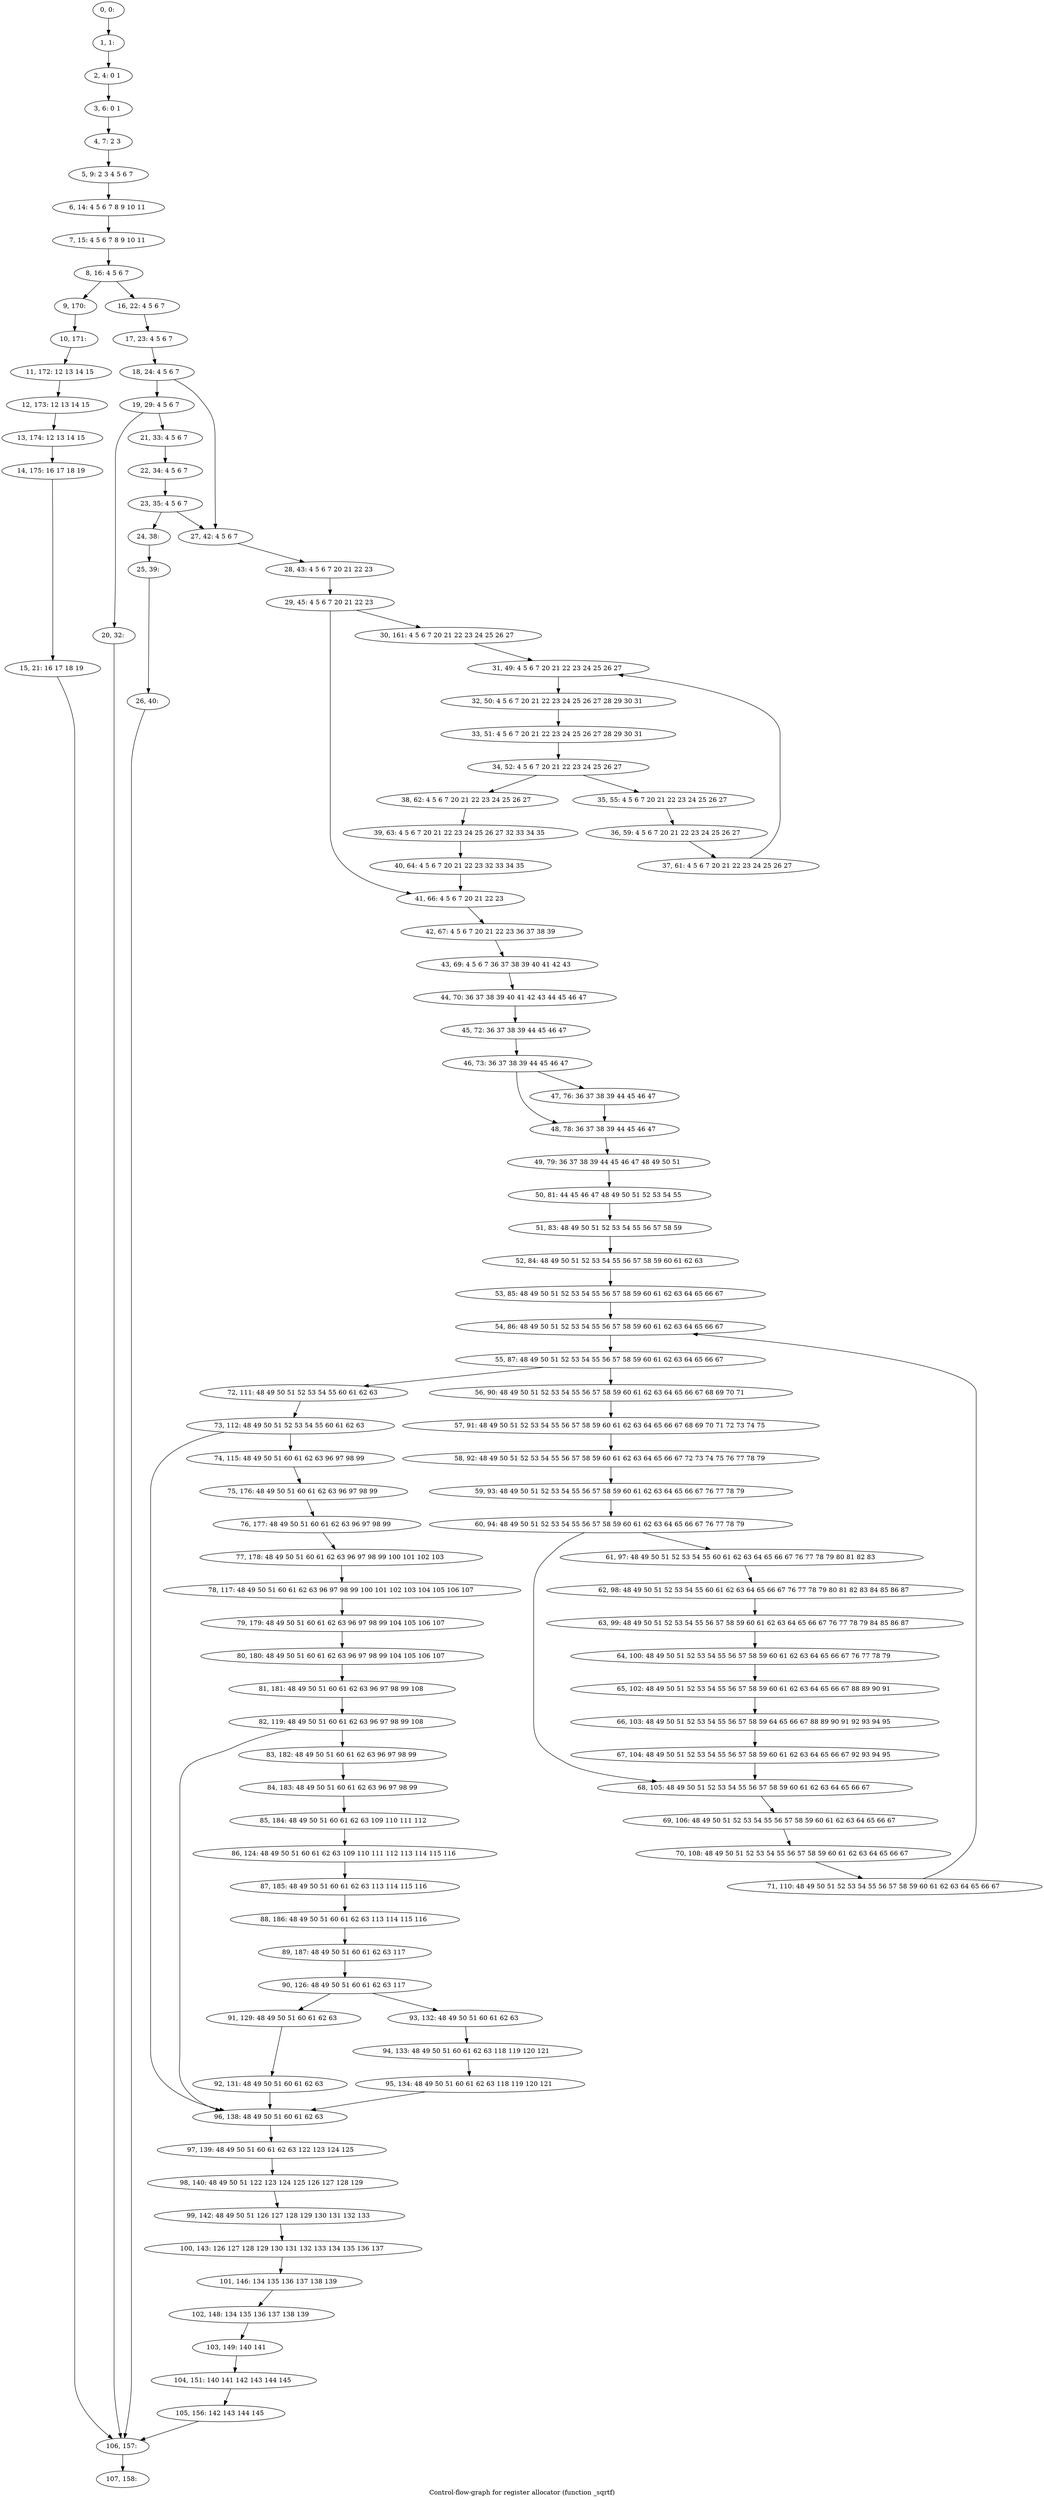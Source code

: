 digraph G {
graph [label="Control-flow-graph for register allocator (function _sqrtf)"]
0[label="0, 0: "];
1[label="1, 1: "];
2[label="2, 4: 0 1 "];
3[label="3, 6: 0 1 "];
4[label="4, 7: 2 3 "];
5[label="5, 9: 2 3 4 5 6 7 "];
6[label="6, 14: 4 5 6 7 8 9 10 11 "];
7[label="7, 15: 4 5 6 7 8 9 10 11 "];
8[label="8, 16: 4 5 6 7 "];
9[label="9, 170: "];
10[label="10, 171: "];
11[label="11, 172: 12 13 14 15 "];
12[label="12, 173: 12 13 14 15 "];
13[label="13, 174: 12 13 14 15 "];
14[label="14, 175: 16 17 18 19 "];
15[label="15, 21: 16 17 18 19 "];
16[label="16, 22: 4 5 6 7 "];
17[label="17, 23: 4 5 6 7 "];
18[label="18, 24: 4 5 6 7 "];
19[label="19, 29: 4 5 6 7 "];
20[label="20, 32: "];
21[label="21, 33: 4 5 6 7 "];
22[label="22, 34: 4 5 6 7 "];
23[label="23, 35: 4 5 6 7 "];
24[label="24, 38: "];
25[label="25, 39: "];
26[label="26, 40: "];
27[label="27, 42: 4 5 6 7 "];
28[label="28, 43: 4 5 6 7 20 21 22 23 "];
29[label="29, 45: 4 5 6 7 20 21 22 23 "];
30[label="30, 161: 4 5 6 7 20 21 22 23 24 25 26 27 "];
31[label="31, 49: 4 5 6 7 20 21 22 23 24 25 26 27 "];
32[label="32, 50: 4 5 6 7 20 21 22 23 24 25 26 27 28 29 30 31 "];
33[label="33, 51: 4 5 6 7 20 21 22 23 24 25 26 27 28 29 30 31 "];
34[label="34, 52: 4 5 6 7 20 21 22 23 24 25 26 27 "];
35[label="35, 55: 4 5 6 7 20 21 22 23 24 25 26 27 "];
36[label="36, 59: 4 5 6 7 20 21 22 23 24 25 26 27 "];
37[label="37, 61: 4 5 6 7 20 21 22 23 24 25 26 27 "];
38[label="38, 62: 4 5 6 7 20 21 22 23 24 25 26 27 "];
39[label="39, 63: 4 5 6 7 20 21 22 23 24 25 26 27 32 33 34 35 "];
40[label="40, 64: 4 5 6 7 20 21 22 23 32 33 34 35 "];
41[label="41, 66: 4 5 6 7 20 21 22 23 "];
42[label="42, 67: 4 5 6 7 20 21 22 23 36 37 38 39 "];
43[label="43, 69: 4 5 6 7 36 37 38 39 40 41 42 43 "];
44[label="44, 70: 36 37 38 39 40 41 42 43 44 45 46 47 "];
45[label="45, 72: 36 37 38 39 44 45 46 47 "];
46[label="46, 73: 36 37 38 39 44 45 46 47 "];
47[label="47, 76: 36 37 38 39 44 45 46 47 "];
48[label="48, 78: 36 37 38 39 44 45 46 47 "];
49[label="49, 79: 36 37 38 39 44 45 46 47 48 49 50 51 "];
50[label="50, 81: 44 45 46 47 48 49 50 51 52 53 54 55 "];
51[label="51, 83: 48 49 50 51 52 53 54 55 56 57 58 59 "];
52[label="52, 84: 48 49 50 51 52 53 54 55 56 57 58 59 60 61 62 63 "];
53[label="53, 85: 48 49 50 51 52 53 54 55 56 57 58 59 60 61 62 63 64 65 66 67 "];
54[label="54, 86: 48 49 50 51 52 53 54 55 56 57 58 59 60 61 62 63 64 65 66 67 "];
55[label="55, 87: 48 49 50 51 52 53 54 55 56 57 58 59 60 61 62 63 64 65 66 67 "];
56[label="56, 90: 48 49 50 51 52 53 54 55 56 57 58 59 60 61 62 63 64 65 66 67 68 69 70 71 "];
57[label="57, 91: 48 49 50 51 52 53 54 55 56 57 58 59 60 61 62 63 64 65 66 67 68 69 70 71 72 73 74 75 "];
58[label="58, 92: 48 49 50 51 52 53 54 55 56 57 58 59 60 61 62 63 64 65 66 67 72 73 74 75 76 77 78 79 "];
59[label="59, 93: 48 49 50 51 52 53 54 55 56 57 58 59 60 61 62 63 64 65 66 67 76 77 78 79 "];
60[label="60, 94: 48 49 50 51 52 53 54 55 56 57 58 59 60 61 62 63 64 65 66 67 76 77 78 79 "];
61[label="61, 97: 48 49 50 51 52 53 54 55 60 61 62 63 64 65 66 67 76 77 78 79 80 81 82 83 "];
62[label="62, 98: 48 49 50 51 52 53 54 55 60 61 62 63 64 65 66 67 76 77 78 79 80 81 82 83 84 85 86 87 "];
63[label="63, 99: 48 49 50 51 52 53 54 55 56 57 58 59 60 61 62 63 64 65 66 67 76 77 78 79 84 85 86 87 "];
64[label="64, 100: 48 49 50 51 52 53 54 55 56 57 58 59 60 61 62 63 64 65 66 67 76 77 78 79 "];
65[label="65, 102: 48 49 50 51 52 53 54 55 56 57 58 59 60 61 62 63 64 65 66 67 88 89 90 91 "];
66[label="66, 103: 48 49 50 51 52 53 54 55 56 57 58 59 64 65 66 67 88 89 90 91 92 93 94 95 "];
67[label="67, 104: 48 49 50 51 52 53 54 55 56 57 58 59 60 61 62 63 64 65 66 67 92 93 94 95 "];
68[label="68, 105: 48 49 50 51 52 53 54 55 56 57 58 59 60 61 62 63 64 65 66 67 "];
69[label="69, 106: 48 49 50 51 52 53 54 55 56 57 58 59 60 61 62 63 64 65 66 67 "];
70[label="70, 108: 48 49 50 51 52 53 54 55 56 57 58 59 60 61 62 63 64 65 66 67 "];
71[label="71, 110: 48 49 50 51 52 53 54 55 56 57 58 59 60 61 62 63 64 65 66 67 "];
72[label="72, 111: 48 49 50 51 52 53 54 55 60 61 62 63 "];
73[label="73, 112: 48 49 50 51 52 53 54 55 60 61 62 63 "];
74[label="74, 115: 48 49 50 51 60 61 62 63 96 97 98 99 "];
75[label="75, 176: 48 49 50 51 60 61 62 63 96 97 98 99 "];
76[label="76, 177: 48 49 50 51 60 61 62 63 96 97 98 99 "];
77[label="77, 178: 48 49 50 51 60 61 62 63 96 97 98 99 100 101 102 103 "];
78[label="78, 117: 48 49 50 51 60 61 62 63 96 97 98 99 100 101 102 103 104 105 106 107 "];
79[label="79, 179: 48 49 50 51 60 61 62 63 96 97 98 99 104 105 106 107 "];
80[label="80, 180: 48 49 50 51 60 61 62 63 96 97 98 99 104 105 106 107 "];
81[label="81, 181: 48 49 50 51 60 61 62 63 96 97 98 99 108 "];
82[label="82, 119: 48 49 50 51 60 61 62 63 96 97 98 99 108 "];
83[label="83, 182: 48 49 50 51 60 61 62 63 96 97 98 99 "];
84[label="84, 183: 48 49 50 51 60 61 62 63 96 97 98 99 "];
85[label="85, 184: 48 49 50 51 60 61 62 63 109 110 111 112 "];
86[label="86, 124: 48 49 50 51 60 61 62 63 109 110 111 112 113 114 115 116 "];
87[label="87, 185: 48 49 50 51 60 61 62 63 113 114 115 116 "];
88[label="88, 186: 48 49 50 51 60 61 62 63 113 114 115 116 "];
89[label="89, 187: 48 49 50 51 60 61 62 63 117 "];
90[label="90, 126: 48 49 50 51 60 61 62 63 117 "];
91[label="91, 129: 48 49 50 51 60 61 62 63 "];
92[label="92, 131: 48 49 50 51 60 61 62 63 "];
93[label="93, 132: 48 49 50 51 60 61 62 63 "];
94[label="94, 133: 48 49 50 51 60 61 62 63 118 119 120 121 "];
95[label="95, 134: 48 49 50 51 60 61 62 63 118 119 120 121 "];
96[label="96, 138: 48 49 50 51 60 61 62 63 "];
97[label="97, 139: 48 49 50 51 60 61 62 63 122 123 124 125 "];
98[label="98, 140: 48 49 50 51 122 123 124 125 126 127 128 129 "];
99[label="99, 142: 48 49 50 51 126 127 128 129 130 131 132 133 "];
100[label="100, 143: 126 127 128 129 130 131 132 133 134 135 136 137 "];
101[label="101, 146: 134 135 136 137 138 139 "];
102[label="102, 148: 134 135 136 137 138 139 "];
103[label="103, 149: 140 141 "];
104[label="104, 151: 140 141 142 143 144 145 "];
105[label="105, 156: 142 143 144 145 "];
106[label="106, 157: "];
107[label="107, 158: "];
0->1 ;
1->2 ;
2->3 ;
3->4 ;
4->5 ;
5->6 ;
6->7 ;
7->8 ;
8->9 ;
8->16 ;
9->10 ;
10->11 ;
11->12 ;
12->13 ;
13->14 ;
14->15 ;
15->106 ;
16->17 ;
17->18 ;
18->19 ;
18->27 ;
19->20 ;
19->21 ;
20->106 ;
21->22 ;
22->23 ;
23->24 ;
23->27 ;
24->25 ;
25->26 ;
26->106 ;
27->28 ;
28->29 ;
29->30 ;
29->41 ;
30->31 ;
31->32 ;
32->33 ;
33->34 ;
34->35 ;
34->38 ;
35->36 ;
36->37 ;
37->31 ;
38->39 ;
39->40 ;
40->41 ;
41->42 ;
42->43 ;
43->44 ;
44->45 ;
45->46 ;
46->47 ;
46->48 ;
47->48 ;
48->49 ;
49->50 ;
50->51 ;
51->52 ;
52->53 ;
53->54 ;
54->55 ;
55->56 ;
55->72 ;
56->57 ;
57->58 ;
58->59 ;
59->60 ;
60->61 ;
60->68 ;
61->62 ;
62->63 ;
63->64 ;
64->65 ;
65->66 ;
66->67 ;
67->68 ;
68->69 ;
69->70 ;
70->71 ;
71->54 ;
72->73 ;
73->74 ;
73->96 ;
74->75 ;
75->76 ;
76->77 ;
77->78 ;
78->79 ;
79->80 ;
80->81 ;
81->82 ;
82->83 ;
82->96 ;
83->84 ;
84->85 ;
85->86 ;
86->87 ;
87->88 ;
88->89 ;
89->90 ;
90->91 ;
90->93 ;
91->92 ;
92->96 ;
93->94 ;
94->95 ;
95->96 ;
96->97 ;
97->98 ;
98->99 ;
99->100 ;
100->101 ;
101->102 ;
102->103 ;
103->104 ;
104->105 ;
105->106 ;
106->107 ;
}
